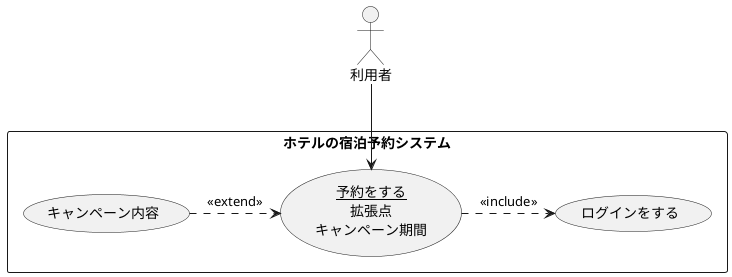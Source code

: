 @startuml ユースケース図
rectangle ホテルの宿泊予約システム{
usecase ログインをする
usecase キャンペーン内容
usecase (<u>予約をする</u>\n拡張点\nキャンペーン期間) as input
}
input .> ログインをする: <<include>>
利用者 --> input
(キャンペーン内容) .> input: <<extend>>
@enduml